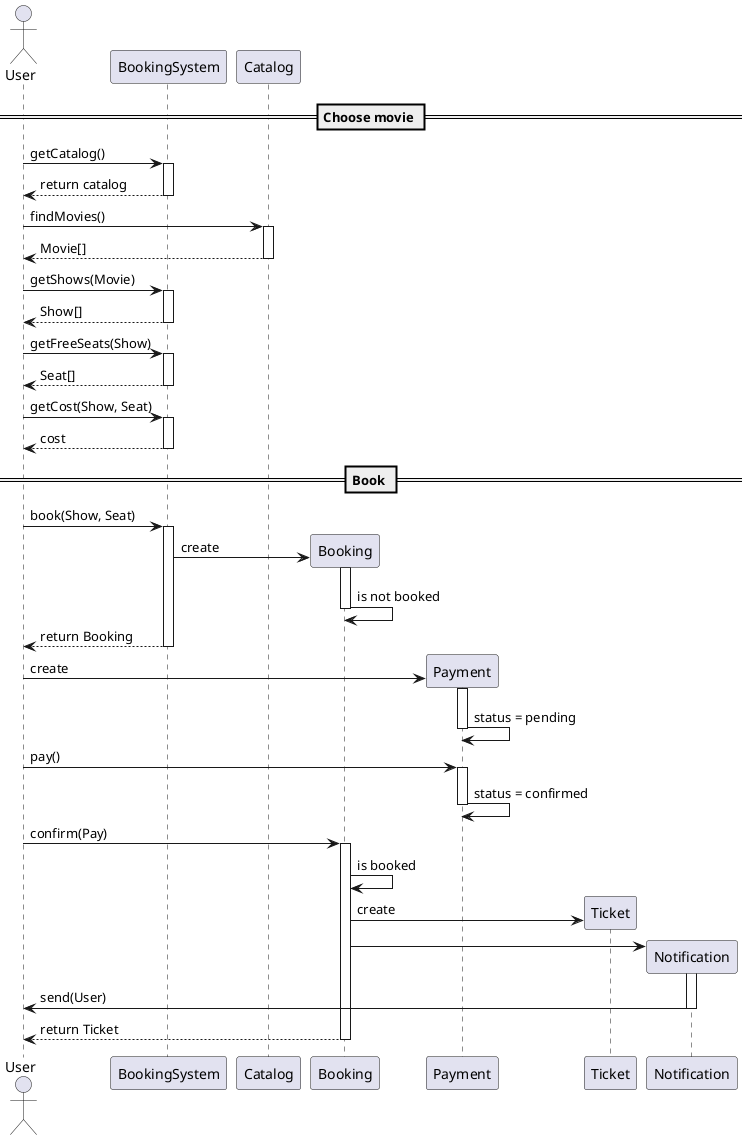 @startuml
actor User
participant BookingSystem
participant Catalog
participant Booking
participant Payment
participant Ticket
participant Notification

== Choose movie ==

User -> BookingSystem++: getCatalog()
User <-- BookingSystem--: return catalog
User -> Catalog++: findMovies()
User <-- Catalog--: Movie[]
User -> BookingSystem++: getShows(Movie)
User <-- BookingSystem--: Show[]
User -> BookingSystem++: getFreeSeats(Show)
User <-- BookingSystem--: Seat[]
User -> BookingSystem++: getCost(Show, Seat)
User <-- BookingSystem--: cost

== Book ==

User -> BookingSystem++: book(Show, Seat)
BookingSystem -> Booking**: create
Booking++
Booking -> Booking--: is not booked
User <-- BookingSystem--: return Booking
User -> Payment**: create
Payment++
Payment -> Payment--: status = pending
User -> Payment++: pay()
Payment -> Payment--: status = confirmed
User -> Booking++: confirm(Pay)
Booking -> Booking: is booked
Booking -> Ticket**: create
Booking -> Notification**
Notification++
Notification -> User--: send(User)
User <-- Booking--: return Ticket


@enduml
